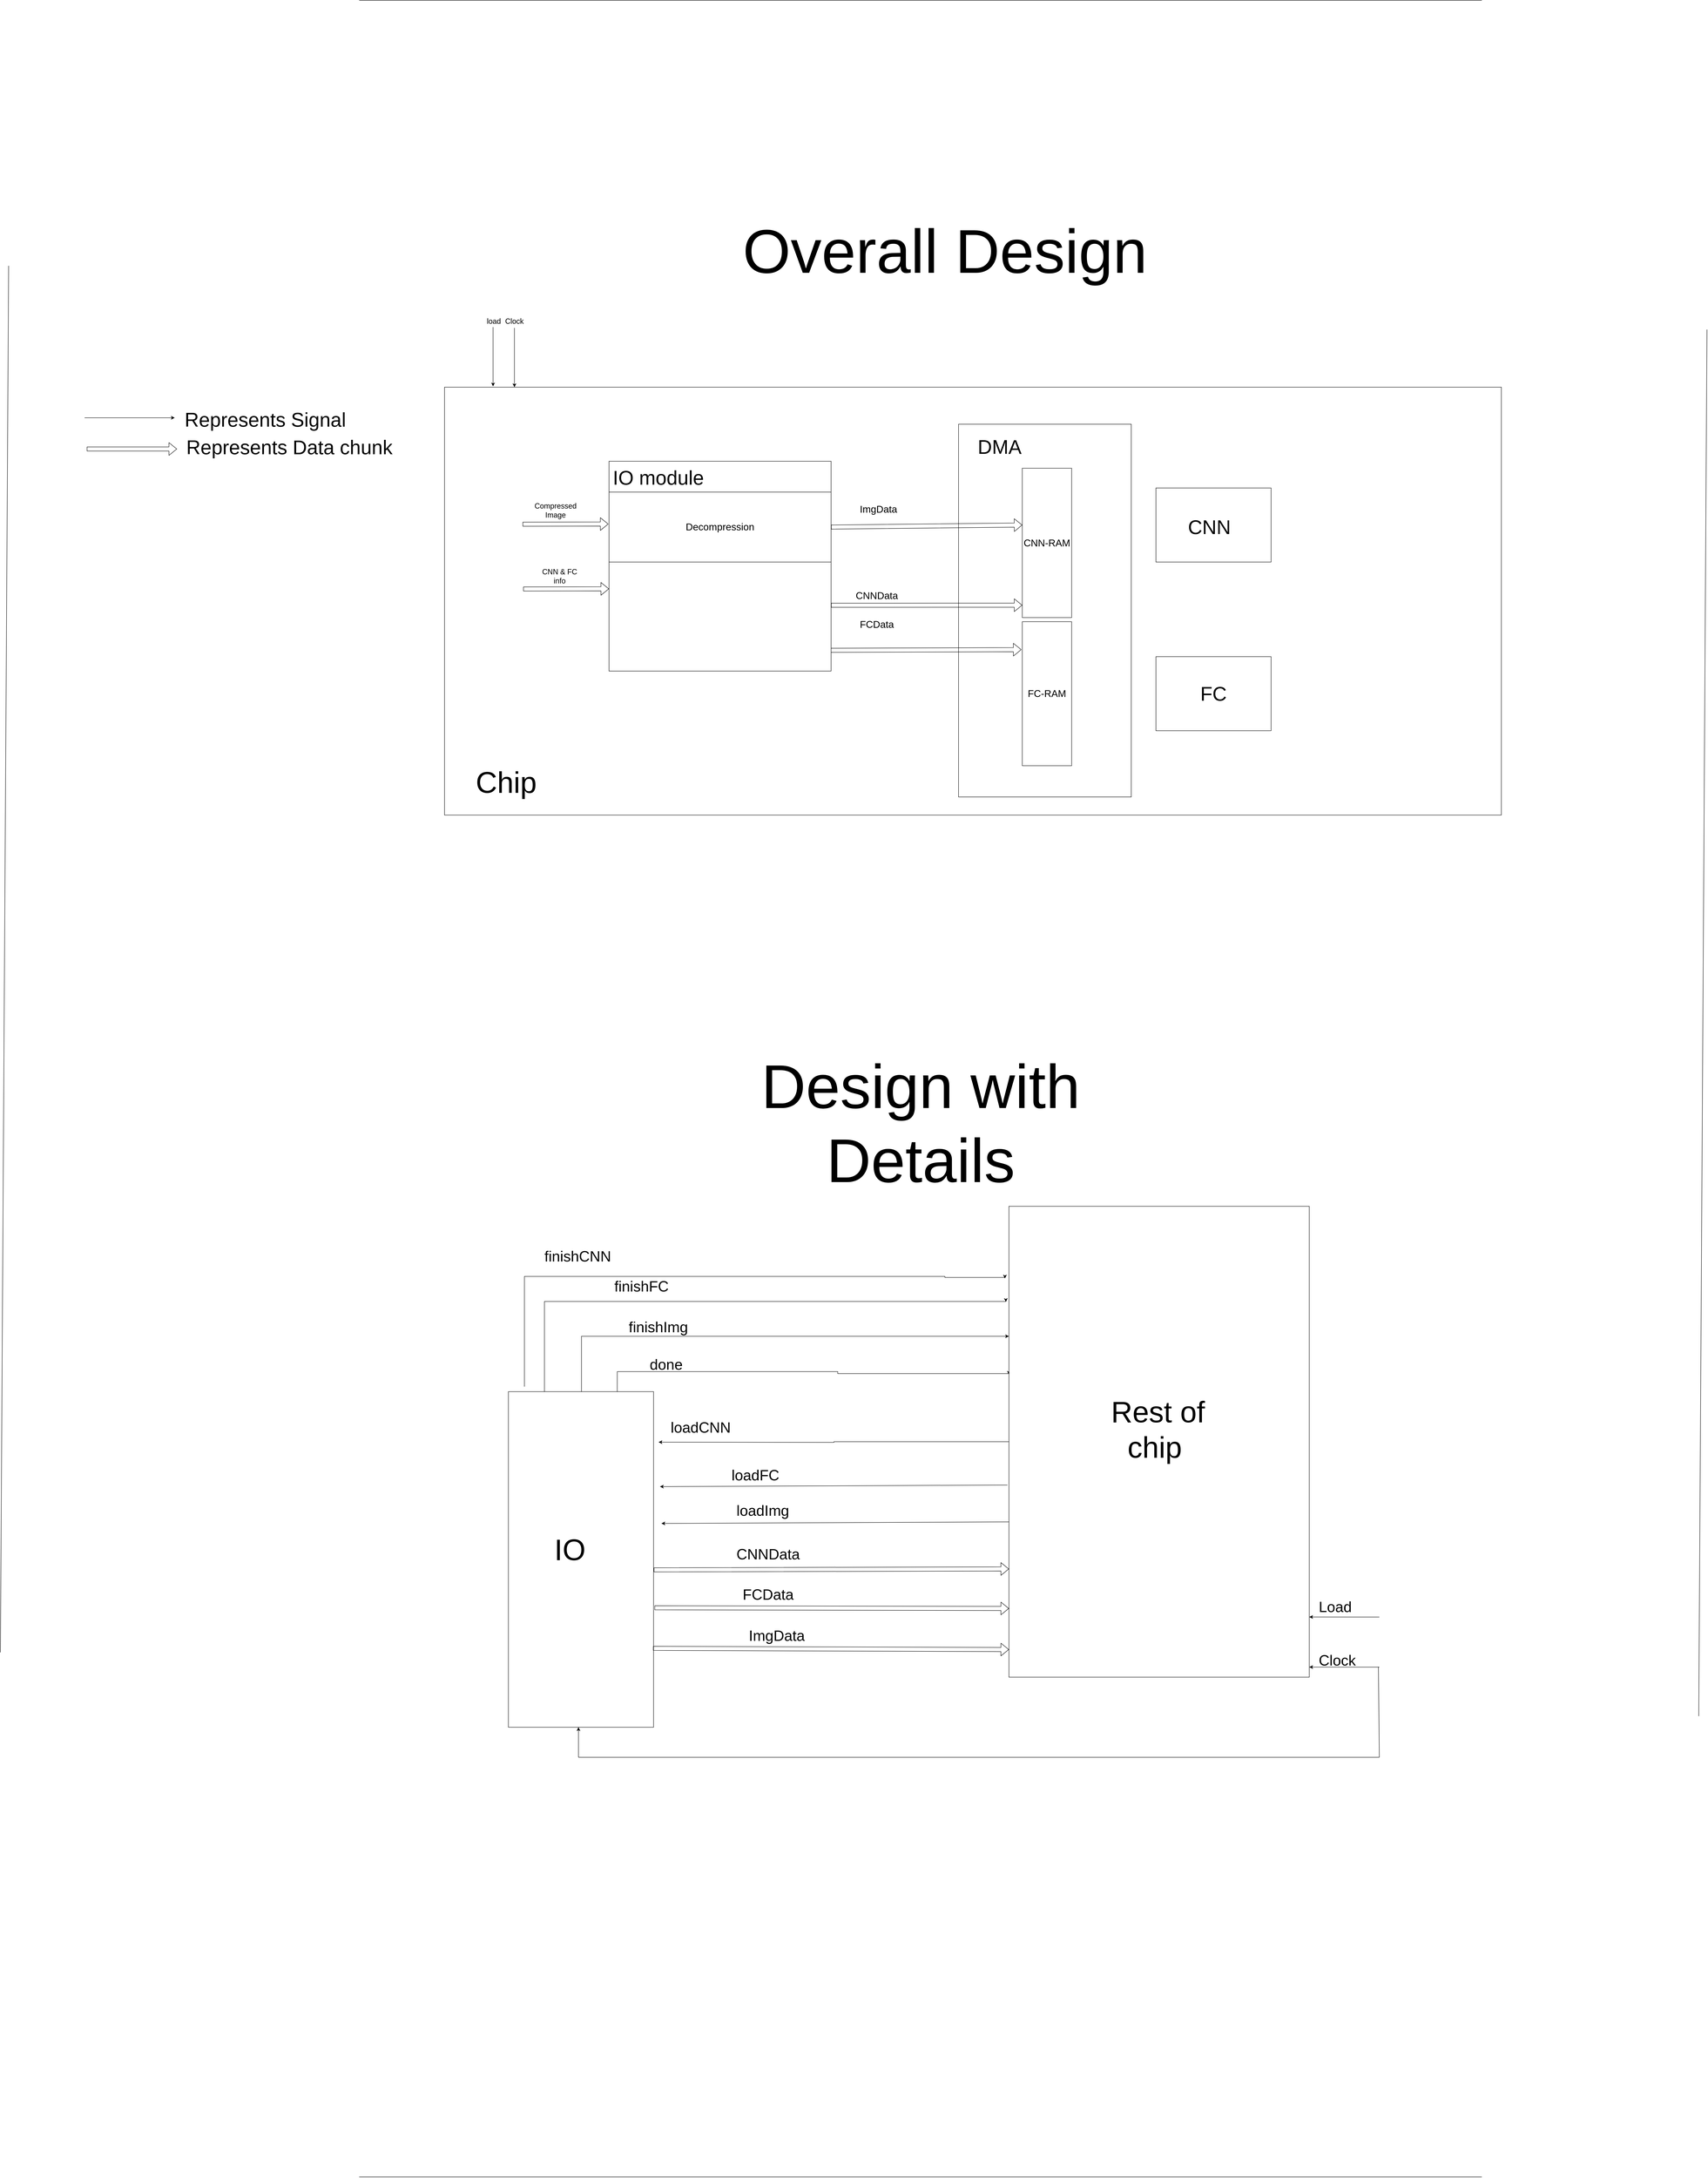 <mxfile version="12.1.0" type="device" pages="1"><diagram id="zdkRM7bC3COsB2eSF_56" name="Page-1"><mxGraphModel dx="6862" dy="3020" grid="1" gridSize="10" guides="1" tooltips="1" connect="1" arrows="1" fold="1" page="1" pageScale="1" pageWidth="850" pageHeight="1100" math="0" shadow="0"><root><mxCell id="0"/><mxCell id="1" parent="0"/><mxCell id="OmMOP29NlGiVuFA27eQH-109" value="" style="endArrow=none;html=1;" edge="1" parent="1"><mxGeometry width="50" height="50" relative="1" as="geometry"><mxPoint x="-1147.5" y="-650" as="sourcePoint"/><mxPoint x="1582.5" y="-650" as="targetPoint"/></mxGeometry></mxCell><mxCell id="OmMOP29NlGiVuFA27eQH-110" value="" style="group" vertex="1" connectable="0" parent="1"><mxGeometry x="-940" y="120" width="2570" height="1210" as="geometry"/></mxCell><mxCell id="OmMOP29NlGiVuFA27eQH-31" value="" style="rounded=0;whiteSpace=wrap;html=1;" vertex="1" parent="OmMOP29NlGiVuFA27eQH-110"><mxGeometry y="170" width="2570" height="1040" as="geometry"/></mxCell><mxCell id="OmMOP29NlGiVuFA27eQH-17" value="" style="rounded=0;whiteSpace=wrap;html=1;" vertex="1" parent="OmMOP29NlGiVuFA27eQH-110"><mxGeometry x="1250" y="260" width="420" height="906" as="geometry"/></mxCell><mxCell id="OmMOP29NlGiVuFA27eQH-5" value="" style="rounded=0;whiteSpace=wrap;html=1;" vertex="1" parent="OmMOP29NlGiVuFA27eQH-110"><mxGeometry x="400" y="350" width="540" height="510" as="geometry"/></mxCell><mxCell id="OmMOP29NlGiVuFA27eQH-4" value="&lt;font style=&quot;font-size: 24px&quot;&gt;Decompression&lt;/font&gt;" style="rounded=0;whiteSpace=wrap;html=1;" vertex="1" parent="OmMOP29NlGiVuFA27eQH-110"><mxGeometry x="400" y="425" width="540" height="170" as="geometry"/></mxCell><mxCell id="OmMOP29NlGiVuFA27eQH-6" value="&lt;font style=&quot;font-size: 48px&quot;&gt;IO module&lt;/font&gt;" style="text;html=1;strokeColor=none;fillColor=none;align=center;verticalAlign=middle;whiteSpace=wrap;rounded=0;" vertex="1" parent="OmMOP29NlGiVuFA27eQH-110"><mxGeometry x="390" y="355" width="260" height="70" as="geometry"/></mxCell><mxCell id="OmMOP29NlGiVuFA27eQH-8" value="" style="shape=flexArrow;endArrow=classic;html=1;entryX=-0.003;entryY=0.215;entryDx=0;entryDy=0;entryPerimeter=0;" edge="1" parent="OmMOP29NlGiVuFA27eQH-110"><mxGeometry width="50" height="50" relative="1" as="geometry"><mxPoint x="190" y="503" as="sourcePoint"/><mxPoint x="398.38" y="502.65" as="targetPoint"/></mxGeometry></mxCell><mxCell id="OmMOP29NlGiVuFA27eQH-9" value="&lt;font style=&quot;font-size: 18px&quot;&gt;Compressed Image&lt;/font&gt;" style="text;html=1;strokeColor=none;fillColor=none;align=center;verticalAlign=middle;whiteSpace=wrap;rounded=0;" vertex="1" parent="OmMOP29NlGiVuFA27eQH-110"><mxGeometry x="220" y="460" width="100" height="20" as="geometry"/></mxCell><mxCell id="OmMOP29NlGiVuFA27eQH-10" value="" style="shape=flexArrow;endArrow=classic;html=1;entryX=-0.003;entryY=0.215;entryDx=0;entryDy=0;entryPerimeter=0;" edge="1" parent="OmMOP29NlGiVuFA27eQH-110"><mxGeometry width="50" height="50" relative="1" as="geometry"><mxPoint x="191.5" y="660.5" as="sourcePoint"/><mxPoint x="399.88" y="660.15" as="targetPoint"/></mxGeometry></mxCell><mxCell id="OmMOP29NlGiVuFA27eQH-11" value="&lt;font style=&quot;font-size: 18px&quot;&gt;CNN &amp;amp; FC info&lt;/font&gt;" style="text;html=1;strokeColor=none;fillColor=none;align=center;verticalAlign=middle;whiteSpace=wrap;rounded=0;" vertex="1" parent="OmMOP29NlGiVuFA27eQH-110"><mxGeometry x="230" y="620" width="100" height="20" as="geometry"/></mxCell><mxCell id="OmMOP29NlGiVuFA27eQH-18" value="&lt;font style=&quot;font-size: 48px&quot;&gt;DMA&lt;/font&gt;" style="text;html=1;strokeColor=none;fillColor=none;align=center;verticalAlign=middle;whiteSpace=wrap;rounded=0;" vertex="1" parent="OmMOP29NlGiVuFA27eQH-110"><mxGeometry x="1220" y="280" width="260" height="70" as="geometry"/></mxCell><mxCell id="OmMOP29NlGiVuFA27eQH-19" value="" style="shape=flexArrow;endArrow=classic;html=1;entryX=0;entryY=0.917;entryDx=0;entryDy=0;entryPerimeter=0;" edge="1" parent="OmMOP29NlGiVuFA27eQH-110" target="OmMOP29NlGiVuFA27eQH-3"><mxGeometry width="50" height="50" relative="1" as="geometry"><mxPoint x="940" y="700" as="sourcePoint"/><mxPoint x="1282.5" y="700" as="targetPoint"/></mxGeometry></mxCell><mxCell id="OmMOP29NlGiVuFA27eQH-20" value="" style="shape=flexArrow;endArrow=classic;html=1;entryX=-0.018;entryY=0.194;entryDx=0;entryDy=0;entryPerimeter=0;" edge="1" parent="OmMOP29NlGiVuFA27eQH-110" target="OmMOP29NlGiVuFA27eQH-2"><mxGeometry width="50" height="50" relative="1" as="geometry"><mxPoint x="939.5" y="809.5" as="sourcePoint"/><mxPoint x="1281.5" y="809.45" as="targetPoint"/></mxGeometry></mxCell><mxCell id="OmMOP29NlGiVuFA27eQH-21" value="" style="shape=flexArrow;endArrow=classic;html=1;exitX=1;exitY=0.5;exitDx=0;exitDy=0;" edge="1" parent="OmMOP29NlGiVuFA27eQH-110" source="OmMOP29NlGiVuFA27eQH-4"><mxGeometry width="50" height="50" relative="1" as="geometry"><mxPoint x="1055.065" y="503.775" as="sourcePoint"/><mxPoint x="1405" y="505" as="targetPoint"/></mxGeometry></mxCell><mxCell id="OmMOP29NlGiVuFA27eQH-22" value="&lt;span style=&quot;font-size: 24px&quot;&gt;CNNData&lt;/span&gt;" style="text;html=1;resizable=0;points=[];autosize=1;align=left;verticalAlign=top;spacingTop=-4;" vertex="1" parent="OmMOP29NlGiVuFA27eQH-110"><mxGeometry x="997.5" y="660" width="120" height="20" as="geometry"/></mxCell><mxCell id="OmMOP29NlGiVuFA27eQH-23" value="&lt;span style=&quot;font-size: 24px&quot;&gt;FCData&lt;/span&gt;" style="text;html=1;resizable=0;points=[];autosize=1;align=left;verticalAlign=top;spacingTop=-4;" vertex="1" parent="OmMOP29NlGiVuFA27eQH-110"><mxGeometry x="1007.5" y="730" width="100" height="20" as="geometry"/></mxCell><mxCell id="OmMOP29NlGiVuFA27eQH-24" value="&lt;span style=&quot;font-size: 24px&quot;&gt;ImgData&lt;/span&gt;" style="text;html=1;resizable=0;points=[];autosize=1;align=left;verticalAlign=top;spacingTop=-4;" vertex="1" parent="OmMOP29NlGiVuFA27eQH-110"><mxGeometry x="1007.5" y="450" width="110" height="20" as="geometry"/></mxCell><mxCell id="OmMOP29NlGiVuFA27eQH-2" value="&lt;font style=&quot;font-size: 24px&quot;&gt;FC-RAM&lt;/font&gt;" style="rounded=0;whiteSpace=wrap;html=1;" vertex="1" parent="OmMOP29NlGiVuFA27eQH-110"><mxGeometry x="1405" y="740" width="120" height="350" as="geometry"/></mxCell><mxCell id="OmMOP29NlGiVuFA27eQH-3" value="&lt;font style=&quot;font-size: 24px&quot;&gt;CNN-RAM&lt;/font&gt;" style="rounded=0;whiteSpace=wrap;html=1;" vertex="1" parent="OmMOP29NlGiVuFA27eQH-110"><mxGeometry x="1405" y="367" width="120" height="363" as="geometry"/></mxCell><mxCell id="OmMOP29NlGiVuFA27eQH-26" value="" style="rounded=0;whiteSpace=wrap;html=1;" vertex="1" parent="OmMOP29NlGiVuFA27eQH-110"><mxGeometry x="1730" y="415" width="280" height="180" as="geometry"/></mxCell><mxCell id="OmMOP29NlGiVuFA27eQH-27" value="" style="rounded=0;whiteSpace=wrap;html=1;" vertex="1" parent="OmMOP29NlGiVuFA27eQH-110"><mxGeometry x="1730" y="825" width="280" height="180" as="geometry"/></mxCell><mxCell id="OmMOP29NlGiVuFA27eQH-29" value="&lt;font style=&quot;font-size: 48px&quot;&gt;CNN&lt;/font&gt;" style="text;html=1;strokeColor=none;fillColor=none;align=center;verticalAlign=middle;whiteSpace=wrap;rounded=0;" vertex="1" parent="OmMOP29NlGiVuFA27eQH-110"><mxGeometry x="1730" y="475" width="260" height="70" as="geometry"/></mxCell><mxCell id="OmMOP29NlGiVuFA27eQH-30" value="&lt;font style=&quot;font-size: 48px&quot;&gt;FC&lt;/font&gt;" style="text;html=1;strokeColor=none;fillColor=none;align=center;verticalAlign=middle;whiteSpace=wrap;rounded=0;" vertex="1" parent="OmMOP29NlGiVuFA27eQH-110"><mxGeometry x="1740" y="880" width="260" height="70" as="geometry"/></mxCell><mxCell id="OmMOP29NlGiVuFA27eQH-32" value="&lt;font style=&quot;font-size: 72px&quot;&gt;Chip&lt;/font&gt;" style="text;html=1;strokeColor=none;fillColor=none;align=center;verticalAlign=middle;whiteSpace=wrap;rounded=0;" vertex="1" parent="OmMOP29NlGiVuFA27eQH-110"><mxGeometry x="20" y="1096" width="260" height="70" as="geometry"/></mxCell><mxCell id="OmMOP29NlGiVuFA27eQH-33" value="" style="endArrow=classic;html=1;" edge="1" parent="OmMOP29NlGiVuFA27eQH-110"><mxGeometry width="50" height="50" relative="1" as="geometry"><mxPoint x="118" y="24" as="sourcePoint"/><mxPoint x="118" y="168" as="targetPoint"/></mxGeometry></mxCell><mxCell id="OmMOP29NlGiVuFA27eQH-34" value="" style="endArrow=classic;html=1;" edge="1" parent="OmMOP29NlGiVuFA27eQH-110"><mxGeometry width="50" height="50" relative="1" as="geometry"><mxPoint x="170" y="26.0" as="sourcePoint"/><mxPoint x="170" y="170" as="targetPoint"/></mxGeometry></mxCell><mxCell id="OmMOP29NlGiVuFA27eQH-35" value="&lt;font style=&quot;font-size: 18px&quot;&gt;load&lt;/font&gt;" style="text;html=1;strokeColor=none;fillColor=none;align=center;verticalAlign=middle;whiteSpace=wrap;rounded=0;" vertex="1" parent="OmMOP29NlGiVuFA27eQH-110"><mxGeometry x="100" width="40" height="20" as="geometry"/></mxCell><mxCell id="OmMOP29NlGiVuFA27eQH-36" value="&lt;font style=&quot;font-size: 18px&quot;&gt;Clock&lt;/font&gt;" style="text;html=1;strokeColor=none;fillColor=none;align=center;verticalAlign=middle;whiteSpace=wrap;rounded=0;" vertex="1" parent="OmMOP29NlGiVuFA27eQH-110"><mxGeometry x="150" width="40" height="20" as="geometry"/></mxCell><mxCell id="OmMOP29NlGiVuFA27eQH-112" value="" style="endArrow=classic;html=1;entryX=1;entryY=0.882;entryDx=0;entryDy=0;entryPerimeter=0;" edge="1" parent="1"><mxGeometry width="50" height="50" relative="1" as="geometry"><mxPoint x="1333.262" y="3279.13" as="sourcePoint"/><mxPoint x="1162.855" y="3278.984" as="targetPoint"/></mxGeometry></mxCell><mxCell id="OmMOP29NlGiVuFA27eQH-113" value="&lt;font style=&quot;font-size: 36px&quot;&gt;Load&lt;/font&gt;" style="text;html=1;resizable=0;points=[];autosize=1;align=left;verticalAlign=top;spacingTop=-4;" vertex="1" parent="1"><mxGeometry x="1184.093" y="3230.087" width="100" height="20" as="geometry"/></mxCell><mxCell id="OmMOP29NlGiVuFA27eQH-114" style="edgeStyle=orthogonalEdgeStyle;rounded=0;orthogonalLoop=1;jettySize=auto;html=1;exitX=0.75;exitY=0;exitDx=0;exitDy=0;" edge="1" parent="1" source="OmMOP29NlGiVuFA27eQH-123"><mxGeometry relative="1" as="geometry"><mxPoint x="432.538" y="2689.913" as="targetPoint"/><Array as="points"><mxPoint x="-519.308" y="2682.609"/><mxPoint x="16.258" y="2682.609"/><mxPoint x="16.258" y="2687.478"/></Array></mxGeometry></mxCell><mxCell id="OmMOP29NlGiVuFA27eQH-115" style="edgeStyle=orthogonalEdgeStyle;rounded=0;orthogonalLoop=1;jettySize=auto;html=1;exitX=0.5;exitY=0;exitDx=0;exitDy=0;entryX=0;entryY=0.276;entryDx=0;entryDy=0;entryPerimeter=0;" edge="1" parent="1" target="OmMOP29NlGiVuFA27eQH-128"><mxGeometry relative="1" as="geometry"><mxPoint x="96.593" y="2887.13" as="targetPoint"/><mxPoint x="-604.511" y="2738.609" as="sourcePoint"/><Array as="points"><mxPoint x="-606.946" y="2597.391"/></Array></mxGeometry></mxCell><mxCell id="OmMOP29NlGiVuFA27eQH-116" style="edgeStyle=orthogonalEdgeStyle;rounded=0;orthogonalLoop=1;jettySize=auto;html=1;exitX=0.25;exitY=0;exitDx=0;exitDy=0;entryX=-0.01;entryY=0.203;entryDx=0;entryDy=0;entryPerimeter=0;" edge="1" parent="1" target="OmMOP29NlGiVuFA27eQH-128"><mxGeometry relative="1" as="geometry"><mxPoint x="201.271" y="2892" as="targetPoint"/><mxPoint x="-697.018" y="2748.348" as="sourcePoint"/><Array as="points"><mxPoint x="-697.018" y="2512.174"/></Array></mxGeometry></mxCell><mxCell id="OmMOP29NlGiVuFA27eQH-117" value="&lt;font style=&quot;font-size: 36px&quot;&gt;loadCNN&lt;/font&gt;" style="text;html=1;resizable=0;points=[];autosize=1;align=left;verticalAlign=top;spacingTop=-4;" vertex="1" parent="1"><mxGeometry x="-392.326" y="2794.326" width="160" height="20" as="geometry"/></mxCell><mxCell id="OmMOP29NlGiVuFA27eQH-118" value="&lt;font style=&quot;font-size: 36px&quot;&gt;loadFC&lt;/font&gt;" style="text;html=1;resizable=0;points=[];autosize=1;align=left;verticalAlign=top;spacingTop=-4;" vertex="1" parent="1"><mxGeometry x="-244.059" y="2910.065" width="130" height="20" as="geometry"/></mxCell><mxCell id="OmMOP29NlGiVuFA27eQH-119" value="&lt;font style=&quot;font-size: 36px&quot;&gt;loadImg&lt;/font&gt;" style="text;html=1;resizable=0;points=[];autosize=1;align=left;verticalAlign=top;spacingTop=-4;" vertex="1" parent="1"><mxGeometry x="-232.292" y="2996.239" width="140" height="20" as="geometry"/></mxCell><mxCell id="OmMOP29NlGiVuFA27eQH-120" style="edgeStyle=orthogonalEdgeStyle;rounded=0;orthogonalLoop=1;jettySize=auto;html=1;" edge="1" parent="1"><mxGeometry relative="1" as="geometry"><mxPoint x="422.801" y="2456.174" as="targetPoint"/><mxPoint x="-745.706" y="2719.13" as="sourcePoint"/><Array as="points"><mxPoint x="-745.706" y="2451.304"/><mxPoint x="276.738" y="2451.304"/><mxPoint x="276.738" y="2453.739"/></Array></mxGeometry></mxCell><mxCell id="OmMOP29NlGiVuFA27eQH-121" value="&lt;font style=&quot;font-size: 36px&quot;&gt;finishCNN&lt;/font&gt;" style="text;html=1;resizable=0;points=[];autosize=1;align=left;verticalAlign=top;spacingTop=-4;" vertex="1" parent="1"><mxGeometry x="-699.452" y="2378.261" width="180" height="20" as="geometry"/></mxCell><mxCell id="OmMOP29NlGiVuFA27eQH-122" value="&lt;font style=&quot;font-size: 36px&quot;&gt;finishFC&lt;/font&gt;" style="text;html=1;resizable=0;points=[];autosize=1;align=left;verticalAlign=top;spacingTop=-4;" vertex="1" parent="1"><mxGeometry x="-529.045" y="2451.304" width="150" height="20" as="geometry"/></mxCell><mxCell id="OmMOP29NlGiVuFA27eQH-123" value="" style="rounded=0;whiteSpace=wrap;html=1;" vertex="1" parent="1"><mxGeometry x="-784.656" y="2731.304" width="352.986" height="815.652" as="geometry"/></mxCell><mxCell id="OmMOP29NlGiVuFA27eQH-124" value="&lt;font style=&quot;font-size: 72px&quot;&gt;IO&lt;/font&gt;" style="text;html=1;" vertex="1" parent="1"><mxGeometry x="-675.109" y="3066.087" width="121.719" height="73.043" as="geometry"/></mxCell><mxCell id="OmMOP29NlGiVuFA27eQH-125" value="&lt;font style=&quot;font-size: 36px&quot;&gt;finishImg&lt;/font&gt;" style="text;html=1;resizable=0;points=[];autosize=1;align=left;verticalAlign=top;spacingTop=-4;" vertex="1" parent="1"><mxGeometry x="-493.529" y="2549.848" width="160" height="20" as="geometry"/></mxCell><mxCell id="OmMOP29NlGiVuFA27eQH-126" value="&lt;font style=&quot;font-size: 36px&quot;&gt;done&lt;/font&gt;" style="text;html=1;resizable=0;points=[];autosize=1;align=left;verticalAlign=top;spacingTop=-4;" vertex="1" parent="1"><mxGeometry x="-442.559" y="2640.5" width="100" height="20" as="geometry"/></mxCell><mxCell id="OmMOP29NlGiVuFA27eQH-127" style="edgeStyle=orthogonalEdgeStyle;rounded=0;orthogonalLoop=1;jettySize=auto;html=1;exitX=0;exitY=0.5;exitDx=0;exitDy=0;" edge="1" parent="1" source="OmMOP29NlGiVuFA27eQH-128"><mxGeometry relative="1" as="geometry"><mxPoint x="-419.498" y="2854.087" as="targetPoint"/></mxGeometry></mxCell><mxCell id="OmMOP29NlGiVuFA27eQH-128" value="" style="rounded=0;whiteSpace=wrap;html=1;" vertex="1" parent="1"><mxGeometry x="432.538" y="2280.87" width="730.317" height="1144.348" as="geometry"/></mxCell><mxCell id="OmMOP29NlGiVuFA27eQH-129" value="&lt;font&gt;&lt;font style=&quot;font-size: 72px&quot;&gt;Rest of&lt;br&gt;&amp;nbsp; chip&lt;/font&gt;&lt;br&gt;&lt;/font&gt;" style="text;html=1;" vertex="1" parent="1"><mxGeometry x="679.446" y="2731.13" width="121.719" height="73.043" as="geometry"/></mxCell><mxCell id="OmMOP29NlGiVuFA27eQH-130" value="" style="endArrow=classic;html=1;entryX=1;entryY=0.882;entryDx=0;entryDy=0;entryPerimeter=0;" edge="1" parent="1"><mxGeometry width="50" height="50" relative="1" as="geometry"><mxPoint x="1333.262" y="3400.87" as="sourcePoint"/><mxPoint x="1162.855" y="3400.723" as="targetPoint"/></mxGeometry></mxCell><mxCell id="OmMOP29NlGiVuFA27eQH-131" value="&lt;font style=&quot;font-size: 36px&quot;&gt;Clock&lt;/font&gt;" style="text;html=1;resizable=0;points=[];autosize=1;align=left;verticalAlign=top;spacingTop=-4;" vertex="1" parent="1"><mxGeometry x="1184.093" y="3359.826" width="110" height="20" as="geometry"/></mxCell><mxCell id="OmMOP29NlGiVuFA27eQH-132" value="" style="endArrow=classic;html=1;exitX=-0.005;exitY=0.592;exitDx=0;exitDy=0;exitPerimeter=0;entryX=1.044;entryY=0.283;entryDx=0;entryDy=0;entryPerimeter=0;" edge="1" parent="1" source="OmMOP29NlGiVuFA27eQH-128" target="OmMOP29NlGiVuFA27eQH-123"><mxGeometry width="50" height="50" relative="1" as="geometry"><mxPoint x="-151.715" y="3060" as="sourcePoint"/><mxPoint x="-29.995" y="2938.261" as="targetPoint"/></mxGeometry></mxCell><mxCell id="OmMOP29NlGiVuFA27eQH-133" value="" style="endArrow=classic;html=1;exitX=-0.005;exitY=0.592;exitDx=0;exitDy=0;exitPerimeter=0;entryX=1.044;entryY=0.283;entryDx=0;entryDy=0;entryPerimeter=0;" edge="1" parent="1"><mxGeometry width="50" height="50" relative="1" as="geometry"><mxPoint x="432.538" y="3047.826" as="sourcePoint"/><mxPoint x="-412.487" y="3051.637" as="targetPoint"/></mxGeometry></mxCell><mxCell id="OmMOP29NlGiVuFA27eQH-134" value="" style="shape=flexArrow;endArrow=classic;html=1;exitX=1.002;exitY=0.531;exitDx=0;exitDy=0;exitPerimeter=0;" edge="1" parent="1" source="OmMOP29NlGiVuFA27eQH-123"><mxGeometry width="50" height="50" relative="1" as="geometry"><mxPoint x="-415.846" y="3157.391" as="sourcePoint"/><mxPoint x="432.538" y="3162.261" as="targetPoint"/></mxGeometry></mxCell><mxCell id="OmMOP29NlGiVuFA27eQH-135" value="" style="shape=flexArrow;endArrow=classic;html=1;entryX=-0.005;entryY=0.835;entryDx=0;entryDy=0;entryPerimeter=0;exitX=1.007;exitY=0.644;exitDx=0;exitDy=0;exitPerimeter=0;" edge="1" parent="1" source="OmMOP29NlGiVuFA27eQH-123"><mxGeometry width="50" height="50" relative="1" as="geometry"><mxPoint x="-415.846" y="3252.348" as="sourcePoint"/><mxPoint x="432.538" y="3258.313" as="targetPoint"/></mxGeometry></mxCell><mxCell id="OmMOP29NlGiVuFA27eQH-136" value="" style="shape=flexArrow;endArrow=classic;html=1;entryX=-0.005;entryY=0.835;entryDx=0;entryDy=0;entryPerimeter=0;exitX=0.997;exitY=0.765;exitDx=0;exitDy=0;exitPerimeter=0;" edge="1" parent="1" source="OmMOP29NlGiVuFA27eQH-123"><mxGeometry width="50" height="50" relative="1" as="geometry"><mxPoint x="-415.846" y="3352.174" as="sourcePoint"/><mxPoint x="432.538" y="3358.139" as="targetPoint"/></mxGeometry></mxCell><mxCell id="OmMOP29NlGiVuFA27eQH-137" value="&lt;font style=&quot;font-size: 36px&quot;&gt;CNNData&lt;/font&gt;" style="text;html=1;resizable=0;points=[];autosize=1;align=left;verticalAlign=top;spacingTop=-4;" vertex="1" parent="1"><mxGeometry x="-232.09" y="3102.413" width="170" height="20" as="geometry"/></mxCell><mxCell id="OmMOP29NlGiVuFA27eQH-138" value="&lt;font style=&quot;font-size: 36px&quot;&gt;FCData&lt;/font&gt;" style="text;html=1;resizable=0;points=[];autosize=1;align=left;verticalAlign=top;spacingTop=-4;" vertex="1" parent="1"><mxGeometry x="-217.09" y="3200.087" width="140" height="20" as="geometry"/></mxCell><mxCell id="OmMOP29NlGiVuFA27eQH-139" value="&lt;font style=&quot;font-size: 36px&quot;&gt;ImgData&lt;/font&gt;" style="text;html=1;resizable=0;points=[];autosize=1;align=left;verticalAlign=top;spacingTop=-4;" vertex="1" parent="1"><mxGeometry x="-202.09" y="3300.13" width="150" height="20" as="geometry"/></mxCell><mxCell id="OmMOP29NlGiVuFA27eQH-144" value="" style="endArrow=none;html=1;" edge="1" parent="1"><mxGeometry width="50" height="50" relative="1" as="geometry"><mxPoint x="1333.262" y="3620" as="sourcePoint"/><mxPoint x="1331" y="3400" as="targetPoint"/></mxGeometry></mxCell><mxCell id="OmMOP29NlGiVuFA27eQH-145" value="" style="endArrow=none;html=1;" edge="1" parent="1"><mxGeometry width="50" height="50" relative="1" as="geometry"><mxPoint x="-614.249" y="3620" as="sourcePoint"/><mxPoint x="1333.262" y="3620" as="targetPoint"/></mxGeometry></mxCell><mxCell id="OmMOP29NlGiVuFA27eQH-146" value="" style="endArrow=classic;html=1;" edge="1" parent="1"><mxGeometry width="50" height="50" relative="1" as="geometry"><mxPoint x="-614.249" y="3620" as="sourcePoint"/><mxPoint x="-614.249" y="3546.957" as="targetPoint"/><Array as="points"><mxPoint x="-614.249" y="3546.957"/></Array></mxGeometry></mxCell><mxCell id="OmMOP29NlGiVuFA27eQH-158" value="" style="endArrow=classic;html=1;" edge="1" parent="1"><mxGeometry width="50" height="50" relative="1" as="geometry"><mxPoint x="-1815.253" y="364.348" as="sourcePoint"/><mxPoint x="-1596.158" y="364.348" as="targetPoint"/></mxGeometry></mxCell><mxCell id="OmMOP29NlGiVuFA27eQH-159" value="&lt;font style=&quot;font-size: 48px&quot;&gt;Represents Signal&lt;/font&gt;" style="text;html=1;resizable=0;points=[];autosize=1;align=left;verticalAlign=top;spacingTop=-4;" vertex="1" parent="1"><mxGeometry x="-1574" y="338" width="410" height="30" as="geometry"/></mxCell><mxCell id="OmMOP29NlGiVuFA27eQH-160" value="" style="shape=flexArrow;endArrow=classic;html=1;" edge="1" parent="1"><mxGeometry width="50" height="50" relative="1" as="geometry"><mxPoint x="-1809.753" y="440.239" as="sourcePoint"/><mxPoint x="-1590.658" y="440.239" as="targetPoint"/></mxGeometry></mxCell><mxCell id="OmMOP29NlGiVuFA27eQH-161" value="&lt;font style=&quot;font-size: 48px&quot;&gt;Represents Data chunk&lt;/font&gt;" style="text;html=1;resizable=0;points=[];autosize=1;align=left;verticalAlign=top;spacingTop=-4;" vertex="1" parent="1"><mxGeometry x="-1569.783" y="405.043" width="520" height="30" as="geometry"/></mxCell><mxCell id="OmMOP29NlGiVuFA27eQH-163" value="" style="endArrow=none;html=1;" edge="1" parent="1"><mxGeometry width="50" height="50" relative="1" as="geometry"><mxPoint x="-1147.5" y="4640" as="sourcePoint"/><mxPoint x="1582.5" y="4640" as="targetPoint"/></mxGeometry></mxCell><mxCell id="OmMOP29NlGiVuFA27eQH-164" value="" style="endArrow=none;html=1;" edge="1" parent="1"><mxGeometry width="50" height="50" relative="1" as="geometry"><mxPoint x="2110" y="3520" as="sourcePoint"/><mxPoint x="2130" y="150" as="targetPoint"/></mxGeometry></mxCell><mxCell id="OmMOP29NlGiVuFA27eQH-165" value="" style="endArrow=none;html=1;" edge="1" parent="1"><mxGeometry width="50" height="50" relative="1" as="geometry"><mxPoint x="-2020" y="3365" as="sourcePoint"/><mxPoint x="-2000" y="-5" as="targetPoint"/></mxGeometry></mxCell><mxCell id="OmMOP29NlGiVuFA27eQH-166" value="Design with Details" style="text;html=1;strokeColor=none;fillColor=none;align=center;verticalAlign=middle;whiteSpace=wrap;rounded=0;fontSize=150;" vertex="1" parent="1"><mxGeometry x="-362.5" y="2070" width="1160" height="17" as="geometry"/></mxCell><mxCell id="OmMOP29NlGiVuFA27eQH-170" value="Overall Design" style="text;html=1;strokeColor=none;fillColor=none;align=center;verticalAlign=middle;whiteSpace=wrap;rounded=0;fontSize=150;" vertex="1" parent="1"><mxGeometry x="-303" y="-50" width="1160" height="17" as="geometry"/></mxCell></root></mxGraphModel></diagram></mxfile>